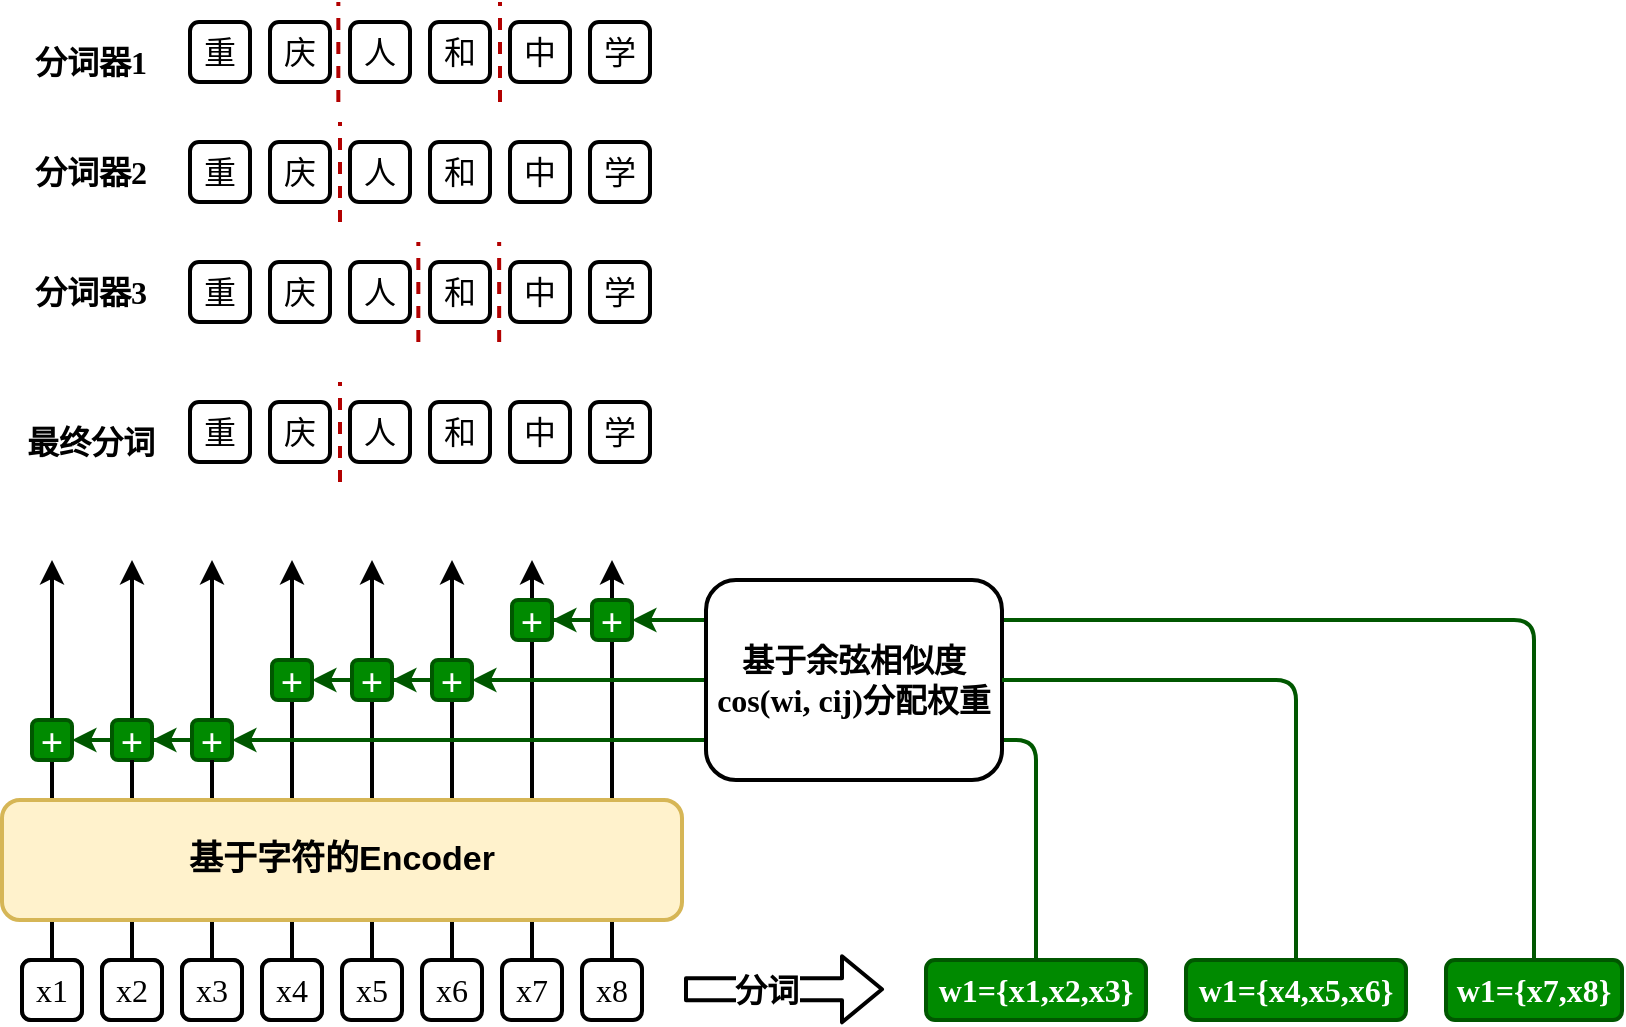 <mxfile version="15.3.1" type="github">
  <diagram id="AccpcXOp8Y5qh1Iar677" name="第 1 页">
    <mxGraphModel dx="1185" dy="635" grid="1" gridSize="10" guides="1" tooltips="1" connect="1" arrows="1" fold="1" page="1" pageScale="1" pageWidth="1600" pageHeight="900" math="0" shadow="0">
      <root>
        <mxCell id="0" />
        <mxCell id="1" parent="0" />
        <mxCell id="phxbxA8KWM64b7_R9bl6-21" style="edgeStyle=orthogonalEdgeStyle;rounded=0;orthogonalLoop=1;jettySize=auto;html=1;fontFamily=Times New Roman;fontSize=16;strokeWidth=2;sketch=0;shadow=0;" edge="1" parent="1" source="phxbxA8KWM64b7_R9bl6-20">
          <mxGeometry relative="1" as="geometry">
            <mxPoint x="505" y="340" as="targetPoint" />
          </mxGeometry>
        </mxCell>
        <mxCell id="phxbxA8KWM64b7_R9bl6-20" value="x1" style="rounded=1;whiteSpace=wrap;html=1;shadow=0;glass=0;sketch=0;fontFamily=Times New Roman;fontSize=16;strokeWidth=2;" vertex="1" parent="1">
          <mxGeometry x="490" y="540" width="30" height="30" as="geometry" />
        </mxCell>
        <mxCell id="phxbxA8KWM64b7_R9bl6-22" style="edgeStyle=orthogonalEdgeStyle;rounded=0;orthogonalLoop=1;jettySize=auto;html=1;fontFamily=Times New Roman;fontSize=16;strokeWidth=2;startArrow=none;sketch=0;shadow=0;" edge="1" source="phxbxA8KWM64b7_R9bl6-58" parent="1">
          <mxGeometry relative="1" as="geometry">
            <mxPoint x="545" y="340" as="targetPoint" />
          </mxGeometry>
        </mxCell>
        <mxCell id="phxbxA8KWM64b7_R9bl6-23" value="x1" style="rounded=1;whiteSpace=wrap;html=1;shadow=0;glass=0;sketch=0;fontFamily=Times New Roman;fontSize=16;strokeWidth=2;" vertex="1" parent="1">
          <mxGeometry x="530" y="540" width="30" height="30" as="geometry" />
        </mxCell>
        <mxCell id="phxbxA8KWM64b7_R9bl6-36" value="x1" style="rounded=1;whiteSpace=wrap;html=1;shadow=0;glass=0;sketch=0;fontFamily=Times New Roman;fontSize=16;strokeWidth=2;" vertex="1" parent="1">
          <mxGeometry x="570" y="540" width="30" height="30" as="geometry" />
        </mxCell>
        <mxCell id="phxbxA8KWM64b7_R9bl6-37" style="edgeStyle=orthogonalEdgeStyle;rounded=0;orthogonalLoop=1;jettySize=auto;html=1;fontFamily=Times New Roman;fontSize=16;strokeWidth=2;startArrow=none;sketch=0;shadow=0;" edge="1" source="phxbxA8KWM64b7_R9bl6-56" parent="1">
          <mxGeometry relative="1" as="geometry">
            <mxPoint x="585" y="340" as="targetPoint" />
          </mxGeometry>
        </mxCell>
        <mxCell id="phxbxA8KWM64b7_R9bl6-38" value="x1" style="rounded=1;whiteSpace=wrap;html=1;shadow=0;glass=0;sketch=0;fontFamily=Times New Roman;fontSize=16;strokeWidth=2;" vertex="1" parent="1">
          <mxGeometry x="610" y="540" width="30" height="30" as="geometry" />
        </mxCell>
        <mxCell id="phxbxA8KWM64b7_R9bl6-39" style="edgeStyle=orthogonalEdgeStyle;rounded=0;orthogonalLoop=1;jettySize=auto;html=1;fontFamily=Times New Roman;fontSize=16;strokeWidth=2;sketch=0;shadow=0;" edge="1" source="phxbxA8KWM64b7_R9bl6-38" parent="1">
          <mxGeometry relative="1" as="geometry">
            <mxPoint x="625" y="340" as="targetPoint" />
          </mxGeometry>
        </mxCell>
        <mxCell id="phxbxA8KWM64b7_R9bl6-40" value="x5" style="rounded=1;whiteSpace=wrap;html=1;shadow=0;glass=0;sketch=0;fontFamily=Times New Roman;fontSize=16;strokeWidth=2;" vertex="1" parent="1">
          <mxGeometry x="650" y="540" width="30" height="30" as="geometry" />
        </mxCell>
        <mxCell id="phxbxA8KWM64b7_R9bl6-41" style="edgeStyle=orthogonalEdgeStyle;rounded=0;orthogonalLoop=1;jettySize=auto;html=1;fontFamily=Times New Roman;fontSize=16;strokeWidth=2;sketch=0;shadow=0;" edge="1" source="phxbxA8KWM64b7_R9bl6-40" parent="1">
          <mxGeometry relative="1" as="geometry">
            <mxPoint x="665" y="340" as="targetPoint" />
          </mxGeometry>
        </mxCell>
        <mxCell id="phxbxA8KWM64b7_R9bl6-42" value="x6" style="rounded=1;whiteSpace=wrap;html=1;shadow=0;glass=0;sketch=0;fontFamily=Times New Roman;fontSize=16;strokeWidth=2;" vertex="1" parent="1">
          <mxGeometry x="690" y="540" width="30" height="30" as="geometry" />
        </mxCell>
        <mxCell id="phxbxA8KWM64b7_R9bl6-43" style="edgeStyle=orthogonalEdgeStyle;rounded=0;orthogonalLoop=1;jettySize=auto;html=1;fontFamily=Times New Roman;fontSize=16;strokeWidth=2;sketch=0;shadow=0;" edge="1" source="phxbxA8KWM64b7_R9bl6-42" parent="1">
          <mxGeometry relative="1" as="geometry">
            <mxPoint x="705" y="340" as="targetPoint" />
          </mxGeometry>
        </mxCell>
        <mxCell id="phxbxA8KWM64b7_R9bl6-44" value="x7" style="rounded=1;whiteSpace=wrap;html=1;shadow=0;glass=0;sketch=0;fontFamily=Times New Roman;fontSize=16;strokeWidth=2;" vertex="1" parent="1">
          <mxGeometry x="730" y="540" width="30" height="30" as="geometry" />
        </mxCell>
        <mxCell id="phxbxA8KWM64b7_R9bl6-45" style="edgeStyle=orthogonalEdgeStyle;rounded=0;orthogonalLoop=1;jettySize=auto;html=1;fontFamily=Times New Roman;fontSize=16;strokeWidth=2;sketch=0;shadow=0;" edge="1" source="phxbxA8KWM64b7_R9bl6-44" parent="1">
          <mxGeometry relative="1" as="geometry">
            <mxPoint x="745" y="340" as="targetPoint" />
          </mxGeometry>
        </mxCell>
        <mxCell id="phxbxA8KWM64b7_R9bl6-46" value="x8" style="rounded=1;whiteSpace=wrap;html=1;shadow=0;glass=0;sketch=0;fontFamily=Times New Roman;fontSize=16;strokeWidth=2;" vertex="1" parent="1">
          <mxGeometry x="770" y="540" width="30" height="30" as="geometry" />
        </mxCell>
        <mxCell id="phxbxA8KWM64b7_R9bl6-47" style="edgeStyle=orthogonalEdgeStyle;rounded=0;orthogonalLoop=1;jettySize=auto;html=1;fontFamily=Times New Roman;fontSize=16;strokeWidth=2;sketch=0;shadow=0;" edge="1" source="phxbxA8KWM64b7_R9bl6-46" parent="1">
          <mxGeometry relative="1" as="geometry">
            <mxPoint x="785" y="340" as="targetPoint" />
          </mxGeometry>
        </mxCell>
        <mxCell id="phxbxA8KWM64b7_R9bl6-50" value="" style="shape=flexArrow;endArrow=classic;html=1;fontFamily=Times New Roman;fontSize=16;strokeWidth=2;sketch=0;shadow=0;rounded=1;" edge="1" parent="1">
          <mxGeometry width="50" height="50" relative="1" as="geometry">
            <mxPoint x="821" y="554.66" as="sourcePoint" />
            <mxPoint x="921" y="554.66" as="targetPoint" />
          </mxGeometry>
        </mxCell>
        <mxCell id="phxbxA8KWM64b7_R9bl6-178" value="分词" style="edgeLabel;html=1;align=center;verticalAlign=middle;resizable=0;points=[];fontSize=16;fontFamily=Times New Roman;fontColor=#000000;fontStyle=1" vertex="1" connectable="0" parent="phxbxA8KWM64b7_R9bl6-50">
          <mxGeometry x="-0.187" relative="1" as="geometry">
            <mxPoint as="offset" />
          </mxGeometry>
        </mxCell>
        <mxCell id="phxbxA8KWM64b7_R9bl6-55" style="edgeStyle=orthogonalEdgeStyle;rounded=1;orthogonalLoop=1;jettySize=auto;html=1;fontFamily=Times New Roman;fontSize=16;strokeWidth=2;entryX=1;entryY=0.5;entryDx=0;entryDy=0;sketch=0;shadow=0;fillColor=#008a00;strokeColor=#005700;" edge="1" parent="1" source="phxbxA8KWM64b7_R9bl6-51" target="phxbxA8KWM64b7_R9bl6-56">
          <mxGeometry relative="1" as="geometry">
            <mxPoint x="590" y="440" as="targetPoint" />
            <Array as="points">
              <mxPoint x="997" y="430" />
            </Array>
          </mxGeometry>
        </mxCell>
        <mxCell id="phxbxA8KWM64b7_R9bl6-51" value="&lt;b&gt;w1={x1,x2,x3}&lt;/b&gt;" style="rounded=1;whiteSpace=wrap;html=1;shadow=0;glass=0;sketch=0;fontFamily=Times New Roman;fontSize=16;strokeWidth=2;fillColor=#008a00;strokeColor=#005700;fontColor=#ffffff;" vertex="1" parent="1">
          <mxGeometry x="942" y="540" width="110" height="30" as="geometry" />
        </mxCell>
        <mxCell id="phxbxA8KWM64b7_R9bl6-94" style="edgeStyle=orthogonalEdgeStyle;rounded=1;sketch=0;orthogonalLoop=1;jettySize=auto;html=1;shadow=0;fontFamily=Times New Roman;fontSize=16;strokeWidth=2;entryX=1;entryY=0.5;entryDx=0;entryDy=0;fillColor=#008a00;strokeColor=#005700;startArrow=none;" edge="1" parent="1" source="phxbxA8KWM64b7_R9bl6-100" target="phxbxA8KWM64b7_R9bl6-70">
          <mxGeometry relative="1" as="geometry">
            <mxPoint x="1127" y="340" as="targetPoint" />
            <Array as="points" />
          </mxGeometry>
        </mxCell>
        <mxCell id="phxbxA8KWM64b7_R9bl6-52" value="&lt;b&gt;w1={x4,x5,x6}&lt;/b&gt;" style="rounded=1;whiteSpace=wrap;html=1;shadow=0;glass=0;sketch=0;fontFamily=Times New Roman;fontSize=16;strokeWidth=2;fillColor=#008a00;strokeColor=#005700;fontColor=#ffffff;" vertex="1" parent="1">
          <mxGeometry x="1072" y="540" width="110" height="30" as="geometry" />
        </mxCell>
        <mxCell id="phxbxA8KWM64b7_R9bl6-95" style="edgeStyle=orthogonalEdgeStyle;rounded=1;sketch=0;orthogonalLoop=1;jettySize=auto;html=1;shadow=0;fontFamily=Times New Roman;fontSize=16;strokeWidth=2;entryX=1;entryY=0.5;entryDx=0;entryDy=0;fillColor=#008a00;strokeColor=#005700;" edge="1" parent="1" source="phxbxA8KWM64b7_R9bl6-53" target="phxbxA8KWM64b7_R9bl6-92">
          <mxGeometry relative="1" as="geometry">
            <mxPoint x="1246" y="220" as="targetPoint" />
            <Array as="points">
              <mxPoint x="1246" y="370" />
            </Array>
          </mxGeometry>
        </mxCell>
        <mxCell id="phxbxA8KWM64b7_R9bl6-53" value="&lt;b&gt;w1={x7,x8}&lt;/b&gt;" style="rounded=1;whiteSpace=wrap;html=1;shadow=0;glass=0;sketch=0;fontFamily=Times New Roman;fontSize=16;strokeWidth=2;fillColor=#008a00;strokeColor=#005700;fontColor=#ffffff;" vertex="1" parent="1">
          <mxGeometry x="1202" y="540" width="88" height="30" as="geometry" />
        </mxCell>
        <mxCell id="phxbxA8KWM64b7_R9bl6-61" style="edgeStyle=orthogonalEdgeStyle;rounded=0;orthogonalLoop=1;jettySize=auto;html=1;entryX=1;entryY=0.5;entryDx=0;entryDy=0;fontFamily=Times New Roman;fontSize=16;strokeWidth=2;sketch=0;shadow=0;fillColor=#008a00;strokeColor=#005700;" edge="1" parent="1" source="phxbxA8KWM64b7_R9bl6-56" target="phxbxA8KWM64b7_R9bl6-58">
          <mxGeometry relative="1" as="geometry" />
        </mxCell>
        <mxCell id="phxbxA8KWM64b7_R9bl6-56" value="&lt;span style=&quot;font-size: 20px;&quot;&gt;+&lt;/span&gt;" style="rounded=1;whiteSpace=wrap;html=1;shadow=0;glass=0;sketch=0;fontFamily=Times New Roman;fontSize=20;strokeWidth=2;fontColor=#ffffff;fontStyle=1;strokeColor=#005700;fillColor=#008a00;" vertex="1" parent="1">
          <mxGeometry x="575" y="420" width="20" height="20" as="geometry" />
        </mxCell>
        <mxCell id="phxbxA8KWM64b7_R9bl6-57" value="" style="edgeStyle=orthogonalEdgeStyle;rounded=0;orthogonalLoop=1;jettySize=auto;html=1;fontFamily=Times New Roman;fontSize=16;strokeWidth=2;endArrow=none;sketch=0;shadow=0;" edge="1" parent="1" source="phxbxA8KWM64b7_R9bl6-36" target="phxbxA8KWM64b7_R9bl6-56">
          <mxGeometry relative="1" as="geometry">
            <mxPoint x="585" y="370" as="targetPoint" />
            <mxPoint x="585" y="540" as="sourcePoint" />
          </mxGeometry>
        </mxCell>
        <mxCell id="phxbxA8KWM64b7_R9bl6-63" style="edgeStyle=orthogonalEdgeStyle;rounded=0;orthogonalLoop=1;jettySize=auto;html=1;exitX=0;exitY=0.5;exitDx=0;exitDy=0;entryX=1;entryY=0.5;entryDx=0;entryDy=0;fontFamily=Times New Roman;fontSize=16;strokeWidth=2;sketch=0;shadow=0;fillColor=#008a00;strokeColor=#005700;" edge="1" parent="1" source="phxbxA8KWM64b7_R9bl6-58" target="phxbxA8KWM64b7_R9bl6-60">
          <mxGeometry relative="1" as="geometry" />
        </mxCell>
        <mxCell id="phxbxA8KWM64b7_R9bl6-58" value="&lt;span style=&quot;font-size: 20px;&quot;&gt;+&lt;/span&gt;" style="rounded=1;whiteSpace=wrap;html=1;shadow=0;glass=0;sketch=0;fontFamily=Times New Roman;fontSize=20;strokeWidth=2;fontColor=#ffffff;fontStyle=1;strokeColor=#005700;fillColor=#008a00;" vertex="1" parent="1">
          <mxGeometry x="535" y="420" width="20" height="20" as="geometry" />
        </mxCell>
        <mxCell id="phxbxA8KWM64b7_R9bl6-59" value="" style="edgeStyle=orthogonalEdgeStyle;rounded=0;orthogonalLoop=1;jettySize=auto;html=1;fontFamily=Times New Roman;fontSize=16;strokeWidth=2;endArrow=none;sketch=0;shadow=0;" edge="1" parent="1" source="phxbxA8KWM64b7_R9bl6-23" target="phxbxA8KWM64b7_R9bl6-58">
          <mxGeometry relative="1" as="geometry">
            <mxPoint x="545" y="370" as="targetPoint" />
            <mxPoint x="545" y="540" as="sourcePoint" />
          </mxGeometry>
        </mxCell>
        <mxCell id="phxbxA8KWM64b7_R9bl6-60" value="&lt;span style=&quot;font-size: 20px;&quot;&gt;+&lt;/span&gt;" style="rounded=1;whiteSpace=wrap;html=1;shadow=0;glass=0;sketch=0;fontFamily=Times New Roman;fontSize=20;strokeWidth=2;fontColor=#ffffff;fontStyle=1;strokeColor=#005700;fillColor=#008a00;" vertex="1" parent="1">
          <mxGeometry x="495" y="420" width="20" height="20" as="geometry" />
        </mxCell>
        <mxCell id="phxbxA8KWM64b7_R9bl6-69" style="edgeStyle=orthogonalEdgeStyle;rounded=0;orthogonalLoop=1;jettySize=auto;html=1;entryX=1;entryY=0.5;entryDx=0;entryDy=0;fontFamily=Times New Roman;fontSize=16;strokeWidth=2;sketch=0;shadow=0;fillColor=#008a00;strokeColor=#005700;" edge="1" source="phxbxA8KWM64b7_R9bl6-70" target="phxbxA8KWM64b7_R9bl6-72" parent="1">
          <mxGeometry relative="1" as="geometry" />
        </mxCell>
        <mxCell id="phxbxA8KWM64b7_R9bl6-70" value="&lt;span style=&quot;font-size: 20px;&quot;&gt;+&lt;/span&gt;" style="rounded=1;whiteSpace=wrap;html=1;shadow=0;glass=0;sketch=0;fontFamily=Times New Roman;fontSize=20;strokeWidth=2;fontColor=#ffffff;fontStyle=1;strokeColor=#005700;fillColor=#008a00;" vertex="1" parent="1">
          <mxGeometry x="695" y="390" width="20" height="20" as="geometry" />
        </mxCell>
        <mxCell id="phxbxA8KWM64b7_R9bl6-71" style="edgeStyle=orthogonalEdgeStyle;rounded=0;orthogonalLoop=1;jettySize=auto;html=1;exitX=0;exitY=0.5;exitDx=0;exitDy=0;entryX=1;entryY=0.5;entryDx=0;entryDy=0;fontFamily=Times New Roman;fontSize=16;strokeWidth=2;sketch=0;shadow=0;fillColor=#008a00;strokeColor=#005700;" edge="1" source="phxbxA8KWM64b7_R9bl6-72" target="phxbxA8KWM64b7_R9bl6-73" parent="1">
          <mxGeometry relative="1" as="geometry" />
        </mxCell>
        <mxCell id="phxbxA8KWM64b7_R9bl6-72" value="&lt;span style=&quot;font-size: 20px;&quot;&gt;+&lt;/span&gt;" style="rounded=1;whiteSpace=wrap;html=1;shadow=0;glass=0;sketch=0;fontFamily=Times New Roman;fontSize=20;strokeWidth=2;fontColor=#ffffff;fontStyle=1;strokeColor=#005700;fillColor=#008a00;" vertex="1" parent="1">
          <mxGeometry x="655" y="390" width="20" height="20" as="geometry" />
        </mxCell>
        <mxCell id="phxbxA8KWM64b7_R9bl6-73" value="&lt;span style=&quot;font-size: 20px;&quot;&gt;+&lt;/span&gt;" style="rounded=1;whiteSpace=wrap;html=1;shadow=0;glass=0;sketch=0;fontFamily=Times New Roman;fontSize=20;strokeWidth=2;fontColor=#ffffff;fontStyle=1;strokeColor=#005700;fillColor=#008a00;" vertex="1" parent="1">
          <mxGeometry x="615" y="390" width="20" height="20" as="geometry" />
        </mxCell>
        <mxCell id="phxbxA8KWM64b7_R9bl6-2" value="&lt;b&gt;&lt;font style=&quot;font-size: 17px&quot;&gt;基于字符的Encoder&lt;/font&gt;&lt;/b&gt;" style="rounded=1;whiteSpace=wrap;html=1;strokeWidth=2;sketch=0;glass=0;shadow=0;fillColor=#fff2cc;strokeColor=#d6b656;" vertex="1" parent="1">
          <mxGeometry x="480" y="460" width="340" height="60" as="geometry" />
        </mxCell>
        <mxCell id="phxbxA8KWM64b7_R9bl6-91" style="edgeStyle=orthogonalEdgeStyle;rounded=0;orthogonalLoop=1;jettySize=auto;html=1;entryX=1;entryY=0.5;entryDx=0;entryDy=0;fontFamily=Times New Roman;fontSize=16;strokeWidth=2;sketch=0;shadow=0;fillColor=#008a00;strokeColor=#005700;" edge="1" source="phxbxA8KWM64b7_R9bl6-92" target="phxbxA8KWM64b7_R9bl6-93" parent="1">
          <mxGeometry relative="1" as="geometry" />
        </mxCell>
        <mxCell id="phxbxA8KWM64b7_R9bl6-92" value="&lt;span style=&quot;font-size: 20px;&quot;&gt;+&lt;/span&gt;" style="rounded=1;whiteSpace=wrap;html=1;shadow=0;glass=0;sketch=0;fontFamily=Times New Roman;fontSize=20;strokeWidth=2;fontColor=#ffffff;fontStyle=1;strokeColor=#005700;fillColor=#008a00;" vertex="1" parent="1">
          <mxGeometry x="775" y="360" width="20" height="20" as="geometry" />
        </mxCell>
        <mxCell id="phxbxA8KWM64b7_R9bl6-93" value="&lt;span style=&quot;font-size: 20px;&quot;&gt;+&lt;/span&gt;" style="rounded=1;whiteSpace=wrap;html=1;shadow=0;glass=0;sketch=0;fontFamily=Times New Roman;fontSize=20;strokeWidth=2;fontColor=#ffffff;fontStyle=1;strokeColor=#005700;fillColor=#008a00;" vertex="1" parent="1">
          <mxGeometry x="735" y="360" width="20" height="20" as="geometry" />
        </mxCell>
        <mxCell id="phxbxA8KWM64b7_R9bl6-100" value="&lt;b&gt;基于余弦相似度cos(wi, cij)分配权重&lt;/b&gt;" style="rounded=1;whiteSpace=wrap;html=1;shadow=0;glass=0;sketch=0;fontFamily=Times New Roman;fontSize=16;strokeWidth=2;" vertex="1" parent="1">
          <mxGeometry x="832" y="350" width="148" height="100" as="geometry" />
        </mxCell>
        <mxCell id="phxbxA8KWM64b7_R9bl6-101" value="" style="edgeStyle=orthogonalEdgeStyle;rounded=1;sketch=0;orthogonalLoop=1;jettySize=auto;html=1;shadow=0;fontFamily=Times New Roman;fontSize=16;strokeWidth=2;entryX=1;entryY=0.5;entryDx=0;entryDy=0;fillColor=#008a00;strokeColor=#005700;endArrow=none;" edge="1" parent="1" source="phxbxA8KWM64b7_R9bl6-52" target="phxbxA8KWM64b7_R9bl6-100">
          <mxGeometry relative="1" as="geometry">
            <mxPoint x="715" y="400" as="targetPoint" />
            <mxPoint x="1127" y="540" as="sourcePoint" />
            <Array as="points">
              <mxPoint x="1127" y="400" />
            </Array>
          </mxGeometry>
        </mxCell>
        <mxCell id="phxbxA8KWM64b7_R9bl6-104" value="x1" style="rounded=1;whiteSpace=wrap;html=1;shadow=0;glass=0;sketch=0;fontFamily=Times New Roman;fontSize=16;strokeWidth=2;" vertex="1" parent="1">
          <mxGeometry x="490" y="540" width="30" height="30" as="geometry" />
        </mxCell>
        <mxCell id="phxbxA8KWM64b7_R9bl6-105" value="x2" style="rounded=1;whiteSpace=wrap;html=1;shadow=0;glass=0;sketch=0;fontFamily=Times New Roman;fontSize=16;strokeWidth=2;" vertex="1" parent="1">
          <mxGeometry x="530" y="540" width="30" height="30" as="geometry" />
        </mxCell>
        <mxCell id="phxbxA8KWM64b7_R9bl6-106" value="x3" style="rounded=1;whiteSpace=wrap;html=1;shadow=0;glass=0;sketch=0;fontFamily=Times New Roman;fontSize=16;strokeWidth=2;" vertex="1" parent="1">
          <mxGeometry x="570" y="540" width="30" height="30" as="geometry" />
        </mxCell>
        <mxCell id="phxbxA8KWM64b7_R9bl6-107" value="x4" style="rounded=1;whiteSpace=wrap;html=1;shadow=0;glass=0;sketch=0;fontFamily=Times New Roman;fontSize=16;strokeWidth=2;" vertex="1" parent="1">
          <mxGeometry x="610" y="540" width="30" height="30" as="geometry" />
        </mxCell>
        <mxCell id="phxbxA8KWM64b7_R9bl6-108" value="重" style="rounded=1;whiteSpace=wrap;html=1;shadow=0;glass=0;sketch=0;fontFamily=Times New Roman;fontSize=16;strokeWidth=2;" vertex="1" parent="1">
          <mxGeometry x="574" y="71" width="30" height="30" as="geometry" />
        </mxCell>
        <mxCell id="phxbxA8KWM64b7_R9bl6-109" value="庆" style="rounded=1;whiteSpace=wrap;html=1;shadow=0;glass=0;sketch=0;fontFamily=Times New Roman;fontSize=16;strokeWidth=2;" vertex="1" parent="1">
          <mxGeometry x="614" y="71" width="30" height="30" as="geometry" />
        </mxCell>
        <mxCell id="phxbxA8KWM64b7_R9bl6-110" value="人" style="rounded=1;whiteSpace=wrap;html=1;shadow=0;glass=0;sketch=0;fontFamily=Times New Roman;fontSize=16;strokeWidth=2;" vertex="1" parent="1">
          <mxGeometry x="654" y="71" width="30" height="30" as="geometry" />
        </mxCell>
        <mxCell id="phxbxA8KWM64b7_R9bl6-111" value="和" style="rounded=1;whiteSpace=wrap;html=1;shadow=0;glass=0;sketch=0;fontFamily=Times New Roman;fontSize=16;strokeWidth=2;" vertex="1" parent="1">
          <mxGeometry x="694" y="71" width="30" height="30" as="geometry" />
        </mxCell>
        <mxCell id="phxbxA8KWM64b7_R9bl6-112" value="学" style="rounded=1;whiteSpace=wrap;html=1;shadow=0;glass=0;sketch=0;fontFamily=Times New Roman;fontSize=16;strokeWidth=2;" vertex="1" parent="1">
          <mxGeometry x="774" y="71" width="30" height="30" as="geometry" />
        </mxCell>
        <mxCell id="phxbxA8KWM64b7_R9bl6-113" value="中" style="rounded=1;whiteSpace=wrap;html=1;shadow=0;glass=0;sketch=0;fontFamily=Times New Roman;fontSize=16;strokeWidth=2;" vertex="1" parent="1">
          <mxGeometry x="734" y="71" width="30" height="30" as="geometry" />
        </mxCell>
        <mxCell id="phxbxA8KWM64b7_R9bl6-154" value="重" style="rounded=1;whiteSpace=wrap;html=1;shadow=0;glass=0;sketch=0;fontFamily=Times New Roman;fontSize=16;strokeWidth=2;" vertex="1" parent="1">
          <mxGeometry x="574" y="131" width="30" height="30" as="geometry" />
        </mxCell>
        <mxCell id="phxbxA8KWM64b7_R9bl6-155" value="庆" style="rounded=1;whiteSpace=wrap;html=1;shadow=0;glass=0;sketch=0;fontFamily=Times New Roman;fontSize=16;strokeWidth=2;" vertex="1" parent="1">
          <mxGeometry x="614" y="131" width="30" height="30" as="geometry" />
        </mxCell>
        <mxCell id="phxbxA8KWM64b7_R9bl6-156" value="人" style="rounded=1;whiteSpace=wrap;html=1;shadow=0;glass=0;sketch=0;fontFamily=Times New Roman;fontSize=16;strokeWidth=2;" vertex="1" parent="1">
          <mxGeometry x="654" y="131" width="30" height="30" as="geometry" />
        </mxCell>
        <mxCell id="phxbxA8KWM64b7_R9bl6-157" value="和" style="rounded=1;whiteSpace=wrap;html=1;shadow=0;glass=0;sketch=0;fontFamily=Times New Roman;fontSize=16;strokeWidth=2;" vertex="1" parent="1">
          <mxGeometry x="694" y="131" width="30" height="30" as="geometry" />
        </mxCell>
        <mxCell id="phxbxA8KWM64b7_R9bl6-158" value="学" style="rounded=1;whiteSpace=wrap;html=1;shadow=0;glass=0;sketch=0;fontFamily=Times New Roman;fontSize=16;strokeWidth=2;" vertex="1" parent="1">
          <mxGeometry x="774" y="131" width="30" height="30" as="geometry" />
        </mxCell>
        <mxCell id="phxbxA8KWM64b7_R9bl6-159" value="中" style="rounded=1;whiteSpace=wrap;html=1;shadow=0;glass=0;sketch=0;fontFamily=Times New Roman;fontSize=16;strokeWidth=2;" vertex="1" parent="1">
          <mxGeometry x="734" y="131" width="30" height="30" as="geometry" />
        </mxCell>
        <mxCell id="phxbxA8KWM64b7_R9bl6-160" value="重" style="rounded=1;whiteSpace=wrap;html=1;shadow=0;glass=0;sketch=0;fontFamily=Times New Roman;fontSize=16;strokeWidth=2;" vertex="1" parent="1">
          <mxGeometry x="574" y="191" width="30" height="30" as="geometry" />
        </mxCell>
        <mxCell id="phxbxA8KWM64b7_R9bl6-161" value="庆" style="rounded=1;whiteSpace=wrap;html=1;shadow=0;glass=0;sketch=0;fontFamily=Times New Roman;fontSize=16;strokeWidth=2;" vertex="1" parent="1">
          <mxGeometry x="614" y="191" width="30" height="30" as="geometry" />
        </mxCell>
        <mxCell id="phxbxA8KWM64b7_R9bl6-162" value="人" style="rounded=1;whiteSpace=wrap;html=1;shadow=0;glass=0;sketch=0;fontFamily=Times New Roman;fontSize=16;strokeWidth=2;" vertex="1" parent="1">
          <mxGeometry x="654" y="191" width="30" height="30" as="geometry" />
        </mxCell>
        <mxCell id="phxbxA8KWM64b7_R9bl6-163" value="和" style="rounded=1;whiteSpace=wrap;html=1;shadow=0;glass=0;sketch=0;fontFamily=Times New Roman;fontSize=16;strokeWidth=2;" vertex="1" parent="1">
          <mxGeometry x="694" y="191" width="30" height="30" as="geometry" />
        </mxCell>
        <mxCell id="phxbxA8KWM64b7_R9bl6-164" value="学" style="rounded=1;whiteSpace=wrap;html=1;shadow=0;glass=0;sketch=0;fontFamily=Times New Roman;fontSize=16;strokeWidth=2;" vertex="1" parent="1">
          <mxGeometry x="774" y="191" width="30" height="30" as="geometry" />
        </mxCell>
        <mxCell id="phxbxA8KWM64b7_R9bl6-165" value="中" style="rounded=1;whiteSpace=wrap;html=1;shadow=0;glass=0;sketch=0;fontFamily=Times New Roman;fontSize=16;strokeWidth=2;" vertex="1" parent="1">
          <mxGeometry x="734" y="191" width="30" height="30" as="geometry" />
        </mxCell>
        <mxCell id="phxbxA8KWM64b7_R9bl6-166" value="重" style="rounded=1;whiteSpace=wrap;html=1;shadow=0;glass=0;sketch=0;fontFamily=Times New Roman;fontSize=16;strokeWidth=2;" vertex="1" parent="1">
          <mxGeometry x="574" y="261" width="30" height="30" as="geometry" />
        </mxCell>
        <mxCell id="phxbxA8KWM64b7_R9bl6-167" value="庆" style="rounded=1;whiteSpace=wrap;html=1;shadow=0;glass=0;sketch=0;fontFamily=Times New Roman;fontSize=16;strokeWidth=2;" vertex="1" parent="1">
          <mxGeometry x="614" y="261" width="30" height="30" as="geometry" />
        </mxCell>
        <mxCell id="phxbxA8KWM64b7_R9bl6-168" value="人" style="rounded=1;whiteSpace=wrap;html=1;shadow=0;glass=0;sketch=0;fontFamily=Times New Roman;fontSize=16;strokeWidth=2;" vertex="1" parent="1">
          <mxGeometry x="654" y="261" width="30" height="30" as="geometry" />
        </mxCell>
        <mxCell id="phxbxA8KWM64b7_R9bl6-169" value="和" style="rounded=1;whiteSpace=wrap;html=1;shadow=0;glass=0;sketch=0;fontFamily=Times New Roman;fontSize=16;strokeWidth=2;" vertex="1" parent="1">
          <mxGeometry x="694" y="261" width="30" height="30" as="geometry" />
        </mxCell>
        <mxCell id="phxbxA8KWM64b7_R9bl6-170" value="学" style="rounded=1;whiteSpace=wrap;html=1;shadow=0;glass=0;sketch=0;fontFamily=Times New Roman;fontSize=16;strokeWidth=2;" vertex="1" parent="1">
          <mxGeometry x="774" y="261" width="30" height="30" as="geometry" />
        </mxCell>
        <mxCell id="phxbxA8KWM64b7_R9bl6-171" value="中" style="rounded=1;whiteSpace=wrap;html=1;shadow=0;glass=0;sketch=0;fontFamily=Times New Roman;fontSize=16;strokeWidth=2;" vertex="1" parent="1">
          <mxGeometry x="734" y="261" width="30" height="30" as="geometry" />
        </mxCell>
        <mxCell id="phxbxA8KWM64b7_R9bl6-173" value="分词器1" style="text;html=1;align=center;verticalAlign=middle;resizable=0;points=[];autosize=1;strokeColor=none;fillColor=none;fontSize=16;fontFamily=Times New Roman;fontColor=#000000;fontStyle=1" vertex="1" parent="1">
          <mxGeometry x="489" y="81" width="70" height="20" as="geometry" />
        </mxCell>
        <mxCell id="phxbxA8KWM64b7_R9bl6-174" value="分词器3" style="text;html=1;align=center;verticalAlign=middle;resizable=0;points=[];autosize=1;strokeColor=none;fillColor=none;fontSize=16;fontFamily=Times New Roman;fontColor=#000000;fontStyle=1" vertex="1" parent="1">
          <mxGeometry x="489" y="196" width="70" height="20" as="geometry" />
        </mxCell>
        <mxCell id="phxbxA8KWM64b7_R9bl6-175" value="分词器2" style="text;html=1;align=center;verticalAlign=middle;resizable=0;points=[];autosize=1;strokeColor=none;fillColor=none;fontSize=16;fontFamily=Times New Roman;fontColor=#000000;fontStyle=1" vertex="1" parent="1">
          <mxGeometry x="489" y="136" width="70" height="20" as="geometry" />
        </mxCell>
        <mxCell id="phxbxA8KWM64b7_R9bl6-176" value="最终分词" style="text;html=1;align=center;verticalAlign=middle;resizable=0;points=[];autosize=1;strokeColor=none;fillColor=none;fontSize=16;fontFamily=Times New Roman;fontColor=#000000;fontStyle=1" vertex="1" parent="1">
          <mxGeometry x="484" y="271" width="80" height="20" as="geometry" />
        </mxCell>
        <mxCell id="phxbxA8KWM64b7_R9bl6-180" value="" style="endArrow=none;dashed=1;html=1;shadow=0;fontFamily=Times New Roman;fontSize=16;fontColor=#000000;strokeWidth=2;fillColor=#e51400;strokeColor=#B20000;rounded=0;" edge="1" parent="1">
          <mxGeometry width="50" height="50" relative="1" as="geometry">
            <mxPoint x="648.17" y="111" as="sourcePoint" />
            <mxPoint x="648.17" y="61" as="targetPoint" />
            <Array as="points">
              <mxPoint x="648.17" y="81" />
            </Array>
          </mxGeometry>
        </mxCell>
        <mxCell id="phxbxA8KWM64b7_R9bl6-181" value="" style="endArrow=none;dashed=1;html=1;shadow=0;fontFamily=Times New Roman;fontSize=16;fontColor=#000000;strokeWidth=2;fillColor=#e51400;strokeColor=#B20000;rounded=0;" edge="1" parent="1">
          <mxGeometry width="50" height="50" relative="1" as="geometry">
            <mxPoint x="729.0" y="111" as="sourcePoint" />
            <mxPoint x="729.0" y="61" as="targetPoint" />
            <Array as="points">
              <mxPoint x="729.0" y="81" />
            </Array>
          </mxGeometry>
        </mxCell>
        <mxCell id="phxbxA8KWM64b7_R9bl6-182" value="" style="endArrow=none;dashed=1;html=1;shadow=0;fontFamily=Times New Roman;fontSize=16;fontColor=#000000;strokeWidth=2;fillColor=#e51400;strokeColor=#B20000;rounded=0;" edge="1" parent="1">
          <mxGeometry width="50" height="50" relative="1" as="geometry">
            <mxPoint x="649" y="301" as="sourcePoint" />
            <mxPoint x="649" y="251" as="targetPoint" />
            <Array as="points">
              <mxPoint x="649.0" y="271" />
            </Array>
          </mxGeometry>
        </mxCell>
        <mxCell id="phxbxA8KWM64b7_R9bl6-183" value="" style="endArrow=none;dashed=1;html=1;shadow=0;fontFamily=Times New Roman;fontSize=16;fontColor=#000000;strokeWidth=2;fillColor=#e51400;strokeColor=#B20000;rounded=0;" edge="1" parent="1">
          <mxGeometry width="50" height="50" relative="1" as="geometry">
            <mxPoint x="649.0" y="171" as="sourcePoint" />
            <mxPoint x="649.0" y="121" as="targetPoint" />
            <Array as="points">
              <mxPoint x="649.0" y="141" />
            </Array>
          </mxGeometry>
        </mxCell>
        <mxCell id="phxbxA8KWM64b7_R9bl6-184" value="" style="endArrow=none;dashed=1;html=1;shadow=0;fontFamily=Times New Roman;fontSize=16;fontColor=#000000;strokeWidth=2;fillColor=#e51400;strokeColor=#B20000;rounded=0;" edge="1" parent="1">
          <mxGeometry width="50" height="50" relative="1" as="geometry">
            <mxPoint x="688.17" y="231" as="sourcePoint" />
            <mxPoint x="688.17" y="181" as="targetPoint" />
            <Array as="points">
              <mxPoint x="688.17" y="201" />
            </Array>
          </mxGeometry>
        </mxCell>
        <mxCell id="phxbxA8KWM64b7_R9bl6-185" value="" style="endArrow=none;dashed=1;html=1;shadow=0;fontFamily=Times New Roman;fontSize=16;fontColor=#000000;strokeWidth=2;fillColor=#e51400;strokeColor=#B20000;rounded=0;" edge="1" parent="1">
          <mxGeometry width="50" height="50" relative="1" as="geometry">
            <mxPoint x="728.58" y="231" as="sourcePoint" />
            <mxPoint x="728.58" y="181" as="targetPoint" />
            <Array as="points">
              <mxPoint x="728.58" y="201" />
            </Array>
          </mxGeometry>
        </mxCell>
      </root>
    </mxGraphModel>
  </diagram>
</mxfile>
